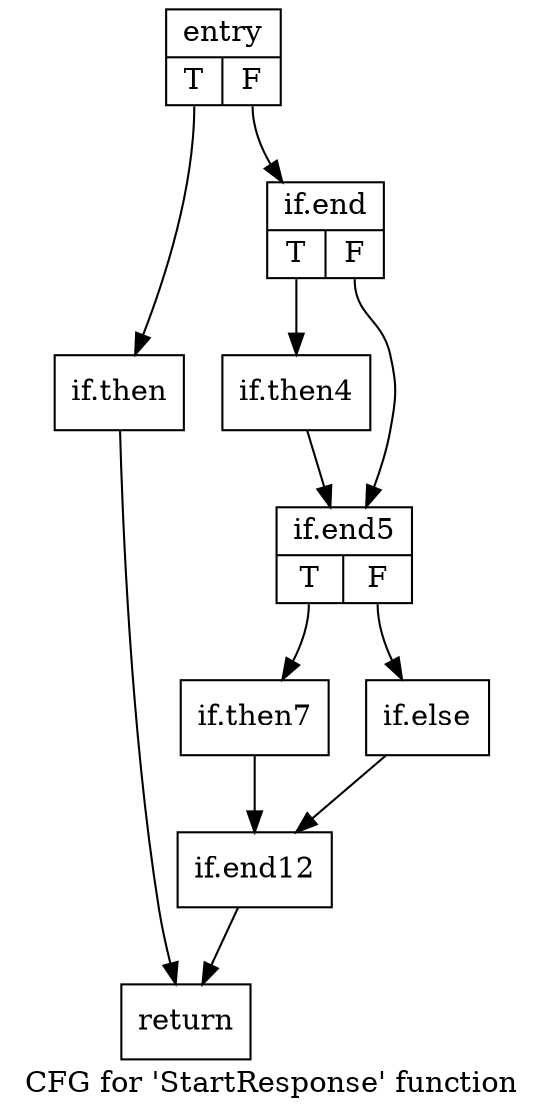 digraph "CFG for 'StartResponse' function" {
	label="CFG for 'StartResponse' function";

	Node0x1c00250 [shape=record,label="{entry|{<s0>T|<s1>F}}"];
	Node0x1c00250:s0 -> Node0x1c00770;
	Node0x1c00250:s1 -> Node0x1c00840;
	Node0x1c00770 [shape=record,label="{if.then}"];
	Node0x1c00770 -> Node0x1c009a0;
	Node0x1c00840 [shape=record,label="{if.end|{<s0>T|<s1>F}}"];
	Node0x1c00840:s0 -> Node0x1c001d0;
	Node0x1c00840:s1 -> Node0x1c014d0;
	Node0x1c001d0 [shape=record,label="{if.then4}"];
	Node0x1c001d0 -> Node0x1c014d0;
	Node0x1c014d0 [shape=record,label="{if.end5|{<s0>T|<s1>F}}"];
	Node0x1c014d0:s0 -> Node0x1c01770;
	Node0x1c014d0:s1 -> Node0x1c01820;
	Node0x1c01770 [shape=record,label="{if.then7}"];
	Node0x1c01770 -> Node0x1c01c00;
	Node0x1c01820 [shape=record,label="{if.else}"];
	Node0x1c01820 -> Node0x1c01c00;
	Node0x1c01c00 [shape=record,label="{if.end12}"];
	Node0x1c01c00 -> Node0x1c009a0;
	Node0x1c009a0 [shape=record,label="{return}"];
}
